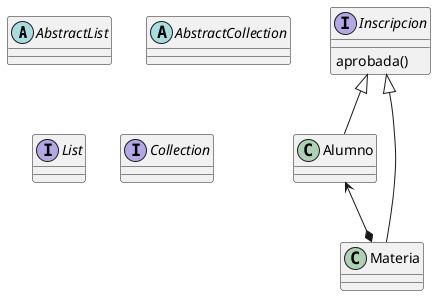 @startuml
'https://plantuml.com/class-diagram

abstract class AbstractList
abstract AbstractCollection
interface List
interface Collection

Inscripcion <|-- Alumno
Inscripcion <|-- Materia

'Materia --*> Alumno
Alumno <--* Materia

class Alumno {

}

class Materia {

}

Interface Inscripcion {
aprobada()
}
@enduml